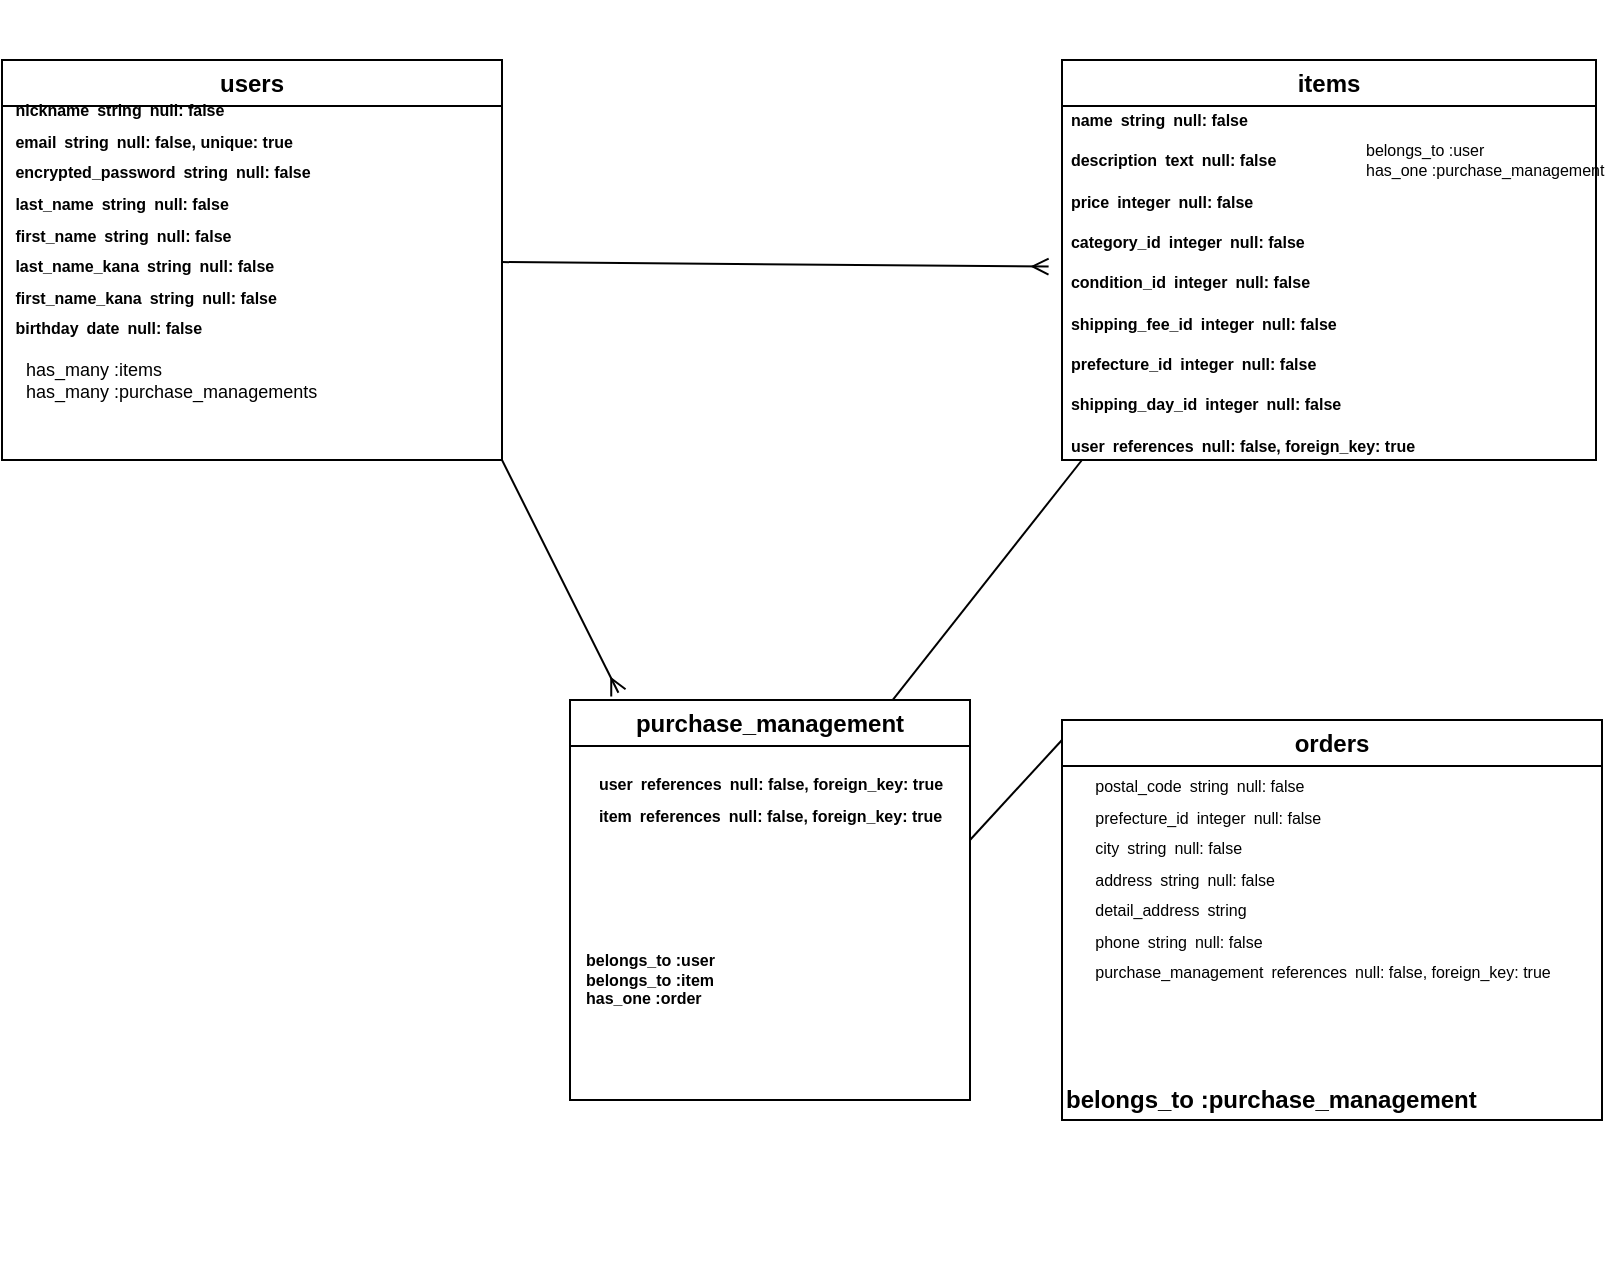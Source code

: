 <mxfile>
    <diagram id="Q9-lqig6bN0pM0zUXPzE" name="ページ1">
        <mxGraphModel dx="1114" dy="1816" grid="1" gridSize="10" guides="1" tooltips="1" connect="1" arrows="1" fold="1" page="1" pageScale="1" pageWidth="827" pageHeight="1169" math="0" shadow="0">
            <root>
                <mxCell id="0"/>
                <mxCell id="1" parent="0"/>
                <mxCell id="20" style="edgeStyle=none;html=1;exitX=1;exitY=1;exitDx=0;exitDy=0;entryX=0.121;entryY=-0.018;entryDx=0;entryDy=0;endArrow=ERmany;endFill=0;entryPerimeter=0;" edge="1" parent="1" source="9" target="47">
                    <mxGeometry relative="1" as="geometry"/>
                </mxCell>
                <mxCell id="9" value="users" style="swimlane;whiteSpace=wrap;html=1;" vertex="1" parent="1">
                    <mxGeometry x="30" y="10" width="250" height="200" as="geometry"/>
                </mxCell>
                <mxCell id="48" value="&lt;table&gt;&lt;tbody&gt;&lt;tr data-end=&quot;184&quot; data-start=&quot;149&quot;&gt;&lt;td data-col-size=&quot;sm&quot; data-end=&quot;160&quot; data-start=&quot;149&quot;&gt;nickname&lt;/td&gt;&lt;td data-end=&quot;169&quot; data-start=&quot;160&quot; data-col-size=&quot;sm&quot;&gt;string&lt;/td&gt;&lt;td data-end=&quot;184&quot; data-start=&quot;169&quot; data-col-size=&quot;sm&quot;&gt;null: false&lt;/td&gt;&lt;/tr&gt;&lt;/tbody&gt;&lt;/table&gt;&lt;table&gt;&lt;tbody&gt;&lt;tr data-end=&quot;231&quot; data-start=&quot;185&quot;&gt;&lt;td data-col-size=&quot;sm&quot; data-end=&quot;193&quot; data-start=&quot;185&quot;&gt;email&lt;/td&gt;&lt;td data-col-size=&quot;sm&quot; data-end=&quot;202&quot; data-start=&quot;193&quot;&gt;string&lt;/td&gt;&lt;td data-end=&quot;231&quot; data-start=&quot;202&quot; data-col-size=&quot;sm&quot;&gt;null: false, unique: true&lt;/td&gt;&lt;/tr&gt;&lt;/tbody&gt;&lt;/table&gt;&lt;table&gt;&lt;tbody&gt;&lt;tr data-end=&quot;277&quot; data-start=&quot;232&quot;&gt;&lt;td data-col-size=&quot;sm&quot; data-end=&quot;253&quot; data-start=&quot;232&quot;&gt;encrypted_password&lt;/td&gt;&lt;td data-end=&quot;262&quot; data-start=&quot;253&quot; data-col-size=&quot;sm&quot;&gt;string&lt;/td&gt;&lt;td data-end=&quot;277&quot; data-start=&quot;262&quot; data-col-size=&quot;sm&quot;&gt;null: false&lt;/td&gt;&lt;/tr&gt;&lt;/tbody&gt;&lt;/table&gt;&lt;table&gt;&lt;tbody&gt;&lt;tr data-end=&quot;314&quot; data-start=&quot;278&quot;&gt;&lt;td data-col-size=&quot;sm&quot; data-end=&quot;290&quot; data-start=&quot;278&quot;&gt;last_name&lt;/td&gt;&lt;td data-col-size=&quot;sm&quot; data-end=&quot;299&quot; data-start=&quot;290&quot;&gt;string&lt;/td&gt;&lt;td data-end=&quot;314&quot; data-start=&quot;299&quot; data-col-size=&quot;sm&quot;&gt;null: false&lt;/td&gt;&lt;/tr&gt;&lt;/tbody&gt;&lt;/table&gt;&lt;table&gt;&lt;tbody&gt;&lt;tr data-end=&quot;352&quot; data-start=&quot;315&quot;&gt;&lt;td data-col-size=&quot;sm&quot; data-end=&quot;328&quot; data-start=&quot;315&quot;&gt;first_name&lt;/td&gt;&lt;td data-end=&quot;337&quot; data-start=&quot;328&quot; data-col-size=&quot;sm&quot;&gt;string&lt;/td&gt;&lt;td data-end=&quot;352&quot; data-start=&quot;337&quot; data-col-size=&quot;sm&quot;&gt;null: false&lt;/td&gt;&lt;/tr&gt;&lt;/tbody&gt;&lt;/table&gt;&lt;table&gt;&lt;tbody&gt;&lt;tr data-end=&quot;394&quot; data-start=&quot;353&quot;&gt;&lt;td data-col-size=&quot;sm&quot; data-end=&quot;370&quot; data-start=&quot;353&quot;&gt;last_name_kana&lt;/td&gt;&lt;td data-end=&quot;379&quot; data-start=&quot;370&quot; data-col-size=&quot;sm&quot;&gt;string&lt;/td&gt;&lt;td data-end=&quot;394&quot; data-start=&quot;379&quot; data-col-size=&quot;sm&quot;&gt;null: false&lt;/td&gt;&lt;/tr&gt;&lt;/tbody&gt;&lt;/table&gt;&lt;table&gt;&lt;tbody&gt;&lt;tr data-end=&quot;437&quot; data-start=&quot;395&quot;&gt;&lt;td data-col-size=&quot;sm&quot; data-end=&quot;413&quot; data-start=&quot;395&quot;&gt;first_name_kana&lt;/td&gt;&lt;td data-end=&quot;422&quot; data-start=&quot;413&quot; data-col-size=&quot;sm&quot;&gt;string&lt;/td&gt;&lt;td data-end=&quot;437&quot; data-start=&quot;422&quot; data-col-size=&quot;sm&quot;&gt;null: false&lt;/td&gt;&lt;/tr&gt;&lt;/tbody&gt;&lt;/table&gt;&lt;table&gt;&lt;tbody&gt;&lt;tr data-end=&quot;471&quot; data-start=&quot;438&quot;&gt;&lt;td data-col-size=&quot;sm&quot; data-end=&quot;449&quot; data-start=&quot;438&quot;&gt;birthday&lt;/td&gt;&lt;td data-end=&quot;456&quot; data-start=&quot;449&quot; data-col-size=&quot;sm&quot;&gt;date&lt;/td&gt;&lt;td data-end=&quot;471&quot; data-start=&quot;456&quot; data-col-size=&quot;sm&quot;&gt;null: false&lt;/td&gt;&lt;/tr&gt;&lt;/tbody&gt;&lt;/table&gt;" style="text;strokeColor=none;fillColor=none;html=1;fontSize=8;fontStyle=1;verticalAlign=middle;align=center;" vertex="1" parent="9">
                    <mxGeometry x="30" width="100" height="160" as="geometry"/>
                </mxCell>
                <mxCell id="10" value="items" style="swimlane;whiteSpace=wrap;html=1;" vertex="1" parent="1">
                    <mxGeometry x="560" y="10" width="267" height="200" as="geometry"/>
                </mxCell>
                <mxCell id="49" value="&lt;table&gt;&lt;tbody&gt;&lt;tr data-end=&quot;1197&quot; data-start=&quot;1166&quot;&gt;&lt;td data-col-size=&quot;sm&quot; data-end=&quot;1173&quot; data-start=&quot;1166&quot;&gt;&lt;font style=&quot;font-size: 8px;&quot;&gt;name&lt;/font&gt;&lt;/td&gt;&lt;td data-end=&quot;1182&quot; data-start=&quot;1173&quot; data-col-size=&quot;sm&quot;&gt;&lt;font style=&quot;font-size: 8px;&quot;&gt;string&lt;/font&gt;&lt;/td&gt;&lt;td data-end=&quot;1197&quot; data-start=&quot;1182&quot; data-col-size=&quot;sm&quot;&gt;&lt;font style=&quot;font-size: 8px;&quot;&gt;null: false&lt;/font&gt;&lt;/td&gt;&lt;/tr&gt;&lt;/tbody&gt;&lt;/table&gt;&lt;table&gt;&lt;tbody&gt;&lt;tr data-end=&quot;1234&quot; data-start=&quot;1198&quot;&gt;&lt;td data-col-size=&quot;sm&quot; data-end=&quot;1212&quot; data-start=&quot;1198&quot;&gt;&lt;font style=&quot;font-size: 8px;&quot;&gt;description&lt;/font&gt;&lt;/td&gt;&lt;td data-end=&quot;1219&quot; data-start=&quot;1212&quot; data-col-size=&quot;sm&quot;&gt;&lt;font style=&quot;font-size: 8px;&quot;&gt;text&lt;/font&gt;&lt;/td&gt;&lt;td data-end=&quot;1234&quot; data-start=&quot;1219&quot; data-col-size=&quot;sm&quot;&gt;&lt;font style=&quot;font-size: 8px;&quot;&gt;null: false&lt;/font&gt;&lt;/td&gt;&lt;/tr&gt;&lt;/tbody&gt;&lt;/table&gt;&lt;table&gt;&lt;tbody&gt;&lt;tr data-end=&quot;1268&quot; data-start=&quot;1235&quot;&gt;&lt;td data-col-size=&quot;sm&quot; data-end=&quot;1243&quot; data-start=&quot;1235&quot;&gt;&lt;font style=&quot;font-size: 8px;&quot;&gt;price&lt;/font&gt;&lt;/td&gt;&lt;td data-end=&quot;1253&quot; data-start=&quot;1243&quot; data-col-size=&quot;sm&quot;&gt;&lt;font style=&quot;font-size: 8px;&quot;&gt;integer&lt;/font&gt;&lt;/td&gt;&lt;td data-end=&quot;1268&quot; data-start=&quot;1253&quot; data-col-size=&quot;sm&quot;&gt;&lt;font style=&quot;font-size: 8px;&quot;&gt;null: false&lt;/font&gt;&lt;/td&gt;&lt;/tr&gt;&lt;/tbody&gt;&lt;/table&gt;&lt;table&gt;&lt;tbody&gt;&lt;tr data-end=&quot;1308&quot; data-start=&quot;1269&quot;&gt;&lt;td data-col-size=&quot;sm&quot; data-end=&quot;1283&quot; data-start=&quot;1269&quot;&gt;&lt;font style=&quot;font-size: 8px;&quot;&gt;category_id&lt;/font&gt;&lt;/td&gt;&lt;td data-end=&quot;1293&quot; data-start=&quot;1283&quot; data-col-size=&quot;sm&quot;&gt;&lt;font style=&quot;font-size: 8px;&quot;&gt;integer&lt;/font&gt;&lt;/td&gt;&lt;td data-end=&quot;1308&quot; data-start=&quot;1293&quot; data-col-size=&quot;sm&quot;&gt;&lt;font style=&quot;font-size: 8px;&quot;&gt;null: false&lt;/font&gt;&lt;/td&gt;&lt;/tr&gt;&lt;/tbody&gt;&lt;/table&gt;&lt;table&gt;&lt;tbody&gt;&lt;tr data-end=&quot;1349&quot; data-start=&quot;1309&quot;&gt;&lt;td data-col-size=&quot;sm&quot; data-end=&quot;1324&quot; data-start=&quot;1309&quot;&gt;&lt;font style=&quot;font-size: 8px;&quot;&gt;condition_id&lt;/font&gt;&lt;/td&gt;&lt;td data-end=&quot;1334&quot; data-start=&quot;1324&quot; data-col-size=&quot;sm&quot;&gt;&lt;font style=&quot;font-size: 8px;&quot;&gt;integer&lt;/font&gt;&lt;/td&gt;&lt;td data-end=&quot;1349&quot; data-start=&quot;1334&quot; data-col-size=&quot;sm&quot;&gt;&lt;font style=&quot;font-size: 8px;&quot;&gt;null: false&lt;/font&gt;&lt;/td&gt;&lt;/tr&gt;&lt;/tbody&gt;&lt;/table&gt;&lt;table&gt;&lt;tbody&gt;&lt;tr data-end=&quot;1393&quot; data-start=&quot;1350&quot;&gt;&lt;td data-col-size=&quot;sm&quot; data-end=&quot;1368&quot; data-start=&quot;1350&quot;&gt;&lt;font style=&quot;font-size: 8px;&quot;&gt;shipping_fee_id&lt;/font&gt;&lt;/td&gt;&lt;td data-end=&quot;1378&quot; data-start=&quot;1368&quot; data-col-size=&quot;sm&quot;&gt;&lt;font style=&quot;font-size: 8px;&quot;&gt;integer&lt;/font&gt;&lt;/td&gt;&lt;td data-end=&quot;1393&quot; data-start=&quot;1378&quot; data-col-size=&quot;sm&quot;&gt;&lt;font style=&quot;font-size: 8px;&quot;&gt;null: false&lt;/font&gt;&lt;/td&gt;&lt;/tr&gt;&lt;/tbody&gt;&lt;/table&gt;&lt;table&gt;&lt;tbody&gt;&lt;tr data-end=&quot;1435&quot; data-start=&quot;1394&quot;&gt;&lt;td data-col-size=&quot;sm&quot; data-end=&quot;1410&quot; data-start=&quot;1394&quot;&gt;&lt;font style=&quot;font-size: 8px;&quot;&gt;prefecture_id&lt;/font&gt;&lt;/td&gt;&lt;td data-end=&quot;1420&quot; data-start=&quot;1410&quot; data-col-size=&quot;sm&quot;&gt;&lt;font style=&quot;font-size: 8px;&quot;&gt;integer&lt;/font&gt;&lt;/td&gt;&lt;td data-end=&quot;1435&quot; data-start=&quot;1420&quot; data-col-size=&quot;sm&quot;&gt;&lt;font style=&quot;font-size: 8px;&quot;&gt;null: false&lt;/font&gt;&lt;/td&gt;&lt;/tr&gt;&lt;/tbody&gt;&lt;/table&gt;&lt;table&gt;&lt;tbody&gt;&lt;tr data-end=&quot;1480&quot; data-start=&quot;1436&quot;&gt;&lt;td data-col-size=&quot;sm&quot; data-end=&quot;1455&quot; data-start=&quot;1436&quot;&gt;&lt;font style=&quot;font-size: 8px;&quot;&gt;shipping_day_id&lt;/font&gt;&lt;/td&gt;&lt;td data-end=&quot;1465&quot; data-start=&quot;1455&quot; data-col-size=&quot;sm&quot;&gt;&lt;font style=&quot;font-size: 8px;&quot;&gt;integer&lt;/font&gt;&lt;/td&gt;&lt;td data-end=&quot;1480&quot; data-start=&quot;1465&quot; data-col-size=&quot;sm&quot;&gt;&lt;font style=&quot;font-size: 8px;&quot;&gt;null: false&lt;/font&gt;&lt;/td&gt;&lt;/tr&gt;&lt;/tbody&gt;&lt;/table&gt;&lt;table&gt;&lt;tbody&gt;&lt;tr data-end=&quot;1535&quot; data-start=&quot;1481&quot;&gt;&lt;td data-col-size=&quot;sm&quot; data-end=&quot;1488&quot; data-start=&quot;1481&quot;&gt;&lt;font style=&quot;font-size: 8px;&quot;&gt;user&lt;/font&gt;&lt;/td&gt;&lt;td data-end=&quot;1501&quot; data-start=&quot;1488&quot; data-col-size=&quot;sm&quot;&gt;&lt;font style=&quot;font-size: 8px;&quot;&gt;references&lt;/font&gt;&lt;/td&gt;&lt;td data-end=&quot;1535&quot; data-start=&quot;1501&quot; data-col-size=&quot;sm&quot;&gt;&lt;font style=&quot;font-size: 8px;&quot;&gt;null: false, foreign_key: true&lt;/font&gt;&lt;/td&gt;&lt;/tr&gt;&lt;/tbody&gt;&lt;/table&gt;" style="text;strokeColor=none;fillColor=none;html=1;fontSize=12;fontStyle=1;verticalAlign=middle;align=center;" vertex="1" parent="10">
                    <mxGeometry x="40" y="30" width="100" height="160" as="geometry"/>
                </mxCell>
                <mxCell id="55" value="belongs_to :user&lt;div&gt;has_one :purchase_management&lt;/div&gt;" style="text;strokeColor=none;fillColor=none;html=1;fontSize=8;fontStyle=0;verticalAlign=middle;align=left;" vertex="1" parent="10">
                    <mxGeometry x="150" y="-30" width="100" height="160" as="geometry"/>
                </mxCell>
                <mxCell id="12" value="orders" style="swimlane;whiteSpace=wrap;html=1;" vertex="1" parent="1">
                    <mxGeometry x="560" y="340" width="270" height="200" as="geometry"/>
                </mxCell>
                <mxCell id="58" value="&lt;table&gt;&lt;tbody&gt;&lt;tr data-end=&quot;236&quot; data-start=&quot;198&quot;&gt;&lt;td data-col-size=&quot;sm&quot; data-end=&quot;212&quot; data-start=&quot;198&quot;&gt;postal_code&lt;/td&gt;&lt;td data-end=&quot;221&quot; data-start=&quot;212&quot; data-col-size=&quot;sm&quot;&gt;string&lt;/td&gt;&lt;td data-end=&quot;236&quot; data-start=&quot;221&quot; data-col-size=&quot;sm&quot;&gt;null: false&lt;/td&gt;&lt;/tr&gt;&lt;/tbody&gt;&lt;/table&gt;&lt;table&gt;&lt;tbody&gt;&lt;tr data-end=&quot;278&quot; data-start=&quot;237&quot;&gt;&lt;td data-col-size=&quot;sm&quot; data-end=&quot;253&quot; data-start=&quot;237&quot;&gt;prefecture_id&lt;/td&gt;&lt;td data-end=&quot;263&quot; data-start=&quot;253&quot; data-col-size=&quot;sm&quot;&gt;integer&lt;/td&gt;&lt;td data-end=&quot;278&quot; data-start=&quot;263&quot; data-col-size=&quot;sm&quot;&gt;null: false&lt;/td&gt;&lt;/tr&gt;&lt;/tbody&gt;&lt;/table&gt;&lt;table&gt;&lt;tbody&gt;&lt;tr data-end=&quot;310&quot; data-start=&quot;279&quot;&gt;&lt;td data-col-size=&quot;sm&quot; data-end=&quot;286&quot; data-start=&quot;279&quot;&gt;city&lt;/td&gt;&lt;td data-end=&quot;295&quot; data-start=&quot;286&quot; data-col-size=&quot;sm&quot;&gt;string&lt;/td&gt;&lt;td data-end=&quot;310&quot; data-start=&quot;295&quot; data-col-size=&quot;sm&quot;&gt;null: false&lt;/td&gt;&lt;/tr&gt;&lt;/tbody&gt;&lt;/table&gt;&lt;table&gt;&lt;tbody&gt;&lt;tr data-end=&quot;345&quot; data-start=&quot;311&quot;&gt;&lt;td data-col-size=&quot;sm&quot; data-end=&quot;321&quot; data-start=&quot;311&quot;&gt;address&lt;/td&gt;&lt;td data-end=&quot;330&quot; data-start=&quot;321&quot; data-col-size=&quot;sm&quot;&gt;string&lt;/td&gt;&lt;td data-end=&quot;345&quot; data-start=&quot;330&quot; data-col-size=&quot;sm&quot;&gt;null: false&lt;/td&gt;&lt;/tr&gt;&lt;/tbody&gt;&lt;/table&gt;&lt;table&gt;&lt;tbody&gt;&lt;tr data-end=&quot;376&quot; data-start=&quot;346&quot;&gt;&lt;td data-col-size=&quot;sm&quot; data-end=&quot;363&quot; data-start=&quot;346&quot;&gt;detail_address&lt;/td&gt;&lt;td data-end=&quot;372&quot; data-start=&quot;363&quot; data-col-size=&quot;sm&quot;&gt;string&lt;/td&gt;&lt;td data-end=&quot;376&quot; data-start=&quot;372&quot; data-col-size=&quot;sm&quot;&gt;&lt;/td&gt;&lt;/tr&gt;&lt;/tbody&gt;&lt;/table&gt;&lt;table&gt;&lt;tbody&gt;&lt;tr data-end=&quot;409&quot; data-start=&quot;377&quot;&gt;&lt;td data-col-size=&quot;sm&quot; data-end=&quot;385&quot; data-start=&quot;377&quot;&gt;phone&lt;/td&gt;&lt;td data-end=&quot;394&quot; data-start=&quot;385&quot; data-col-size=&quot;sm&quot;&gt;string&lt;/td&gt;&lt;td data-end=&quot;409&quot; data-start=&quot;394&quot; data-col-size=&quot;sm&quot;&gt;null: false&lt;/td&gt;&lt;/tr&gt;&lt;/tbody&gt;&lt;/table&gt;&lt;table&gt;&lt;tbody&gt;&lt;tr data-end=&quot;479&quot; data-start=&quot;410&quot;&gt;&lt;td data-col-size=&quot;sm&quot; data-end=&quot;432&quot; data-start=&quot;410&quot;&gt;purchase_management&lt;/td&gt;&lt;td data-end=&quot;445&quot; data-start=&quot;432&quot; data-col-size=&quot;sm&quot;&gt;references&lt;/td&gt;&lt;td data-end=&quot;479&quot; data-start=&quot;445&quot; data-col-size=&quot;sm&quot;&gt;null: false, foreign_key: true&lt;/td&gt;&lt;/tr&gt;&lt;/tbody&gt;&lt;/table&gt;" style="text;html=1;align=center;verticalAlign=middle;resizable=0;points=[];autosize=1;strokeColor=none;fillColor=none;fontColor=default;fontSize=8;" vertex="1" parent="12">
                    <mxGeometry y="20" width="260" height="120" as="geometry"/>
                </mxCell>
                <mxCell id="65" value="" style="endArrow=none;html=1;" edge="1" parent="12">
                    <mxGeometry width="50" height="50" relative="1" as="geometry">
                        <mxPoint x="-46" y="60" as="sourcePoint"/>
                        <mxPoint y="10" as="targetPoint"/>
                    </mxGeometry>
                </mxCell>
                <mxCell id="18" style="edgeStyle=none;html=1;entryX=-0.017;entryY=0.49;entryDx=0;entryDy=0;entryPerimeter=0;endArrow=ERmany;endFill=0;" edge="1" parent="1" source="9">
                    <mxGeometry relative="1" as="geometry">
                        <mxPoint x="553.3" y="113.3" as="targetPoint"/>
                        <Array as="points"/>
                    </mxGeometry>
                </mxCell>
                <mxCell id="47" value="purchase_management" style="swimlane;whiteSpace=wrap;html=1;" vertex="1" parent="1">
                    <mxGeometry x="314" y="330" width="200" height="200" as="geometry"/>
                </mxCell>
                <mxCell id="64" value="&lt;meta charset=&quot;utf-8&quot;&gt;&lt;table&gt;&lt;tbody&gt;&lt;tr data-end=&quot;1662&quot; data-start=&quot;1608&quot;&gt;&lt;td data-col-size=&quot;sm&quot; data-end=&quot;1615&quot; data-start=&quot;1608&quot;&gt;user&lt;/td&gt;&lt;td data-end=&quot;1628&quot; data-start=&quot;1615&quot; data-col-size=&quot;sm&quot;&gt;references&lt;/td&gt;&lt;td data-end=&quot;1662&quot; data-start=&quot;1628&quot; data-col-size=&quot;sm&quot;&gt;null: false, foreign_key: true&lt;/td&gt;&lt;/tr&gt;&lt;/tbody&gt;&lt;/table&gt;&lt;table&gt;&lt;tbody&gt;&lt;tr data-end=&quot;1717&quot; data-start=&quot;1663&quot;&gt;&lt;td data-col-size=&quot;sm&quot; data-end=&quot;1670&quot; data-start=&quot;1663&quot;&gt;item&lt;/td&gt;&lt;td data-end=&quot;1683&quot; data-start=&quot;1670&quot; data-col-size=&quot;sm&quot;&gt;references&lt;/td&gt;&lt;td data-end=&quot;1717&quot; data-start=&quot;1683&quot; data-col-size=&quot;sm&quot;&gt;null: false, foreign_key: true&lt;/td&gt;&lt;/tr&gt;&lt;/tbody&gt;&lt;/table&gt;" style="text;strokeColor=none;fillColor=none;html=1;fontSize=8;fontStyle=1;verticalAlign=middle;align=center;" vertex="1" parent="47">
                    <mxGeometry x="10" y="30" width="180" height="40" as="geometry"/>
                </mxCell>
                <mxCell id="57" value="belongs_to :purchase_management" style="text;strokeColor=none;fillColor=none;html=1;fontSize=12;fontStyle=1;verticalAlign=middle;align=left;" vertex="1" parent="1">
                    <mxGeometry x="560" y="450" width="100" height="160" as="geometry"/>
                </mxCell>
                <mxCell id="62" value="" style="endArrow=none;html=1;exitX=0.806;exitY=0.001;exitDx=0;exitDy=0;exitPerimeter=0;" edge="1" parent="1" source="47">
                    <mxGeometry width="50" height="50" relative="1" as="geometry">
                        <mxPoint x="550" y="360" as="sourcePoint"/>
                        <mxPoint x="570" y="210" as="targetPoint"/>
                    </mxGeometry>
                </mxCell>
                <mxCell id="54" value="has_many :items&amp;nbsp;&lt;div&gt;has_many :purchase_managements&amp;nbsp;&lt;/div&gt;" style="text;strokeColor=none;fillColor=none;html=1;fontSize=9;fontStyle=0;verticalAlign=middle;align=left;" vertex="1" parent="1">
                    <mxGeometry x="40" y="90" width="100" height="160" as="geometry"/>
                </mxCell>
                <mxCell id="61" value="belongs_to :user&lt;div&gt;belongs_to :item&lt;/div&gt;&lt;div&gt;has_one :order&lt;/div&gt;" style="text;strokeColor=none;fillColor=none;html=1;fontSize=8;fontStyle=1;verticalAlign=middle;align=left;" vertex="1" parent="1">
                    <mxGeometry x="320" y="390" width="100" height="160" as="geometry"/>
                </mxCell>
            </root>
        </mxGraphModel>
    </diagram>
</mxfile>